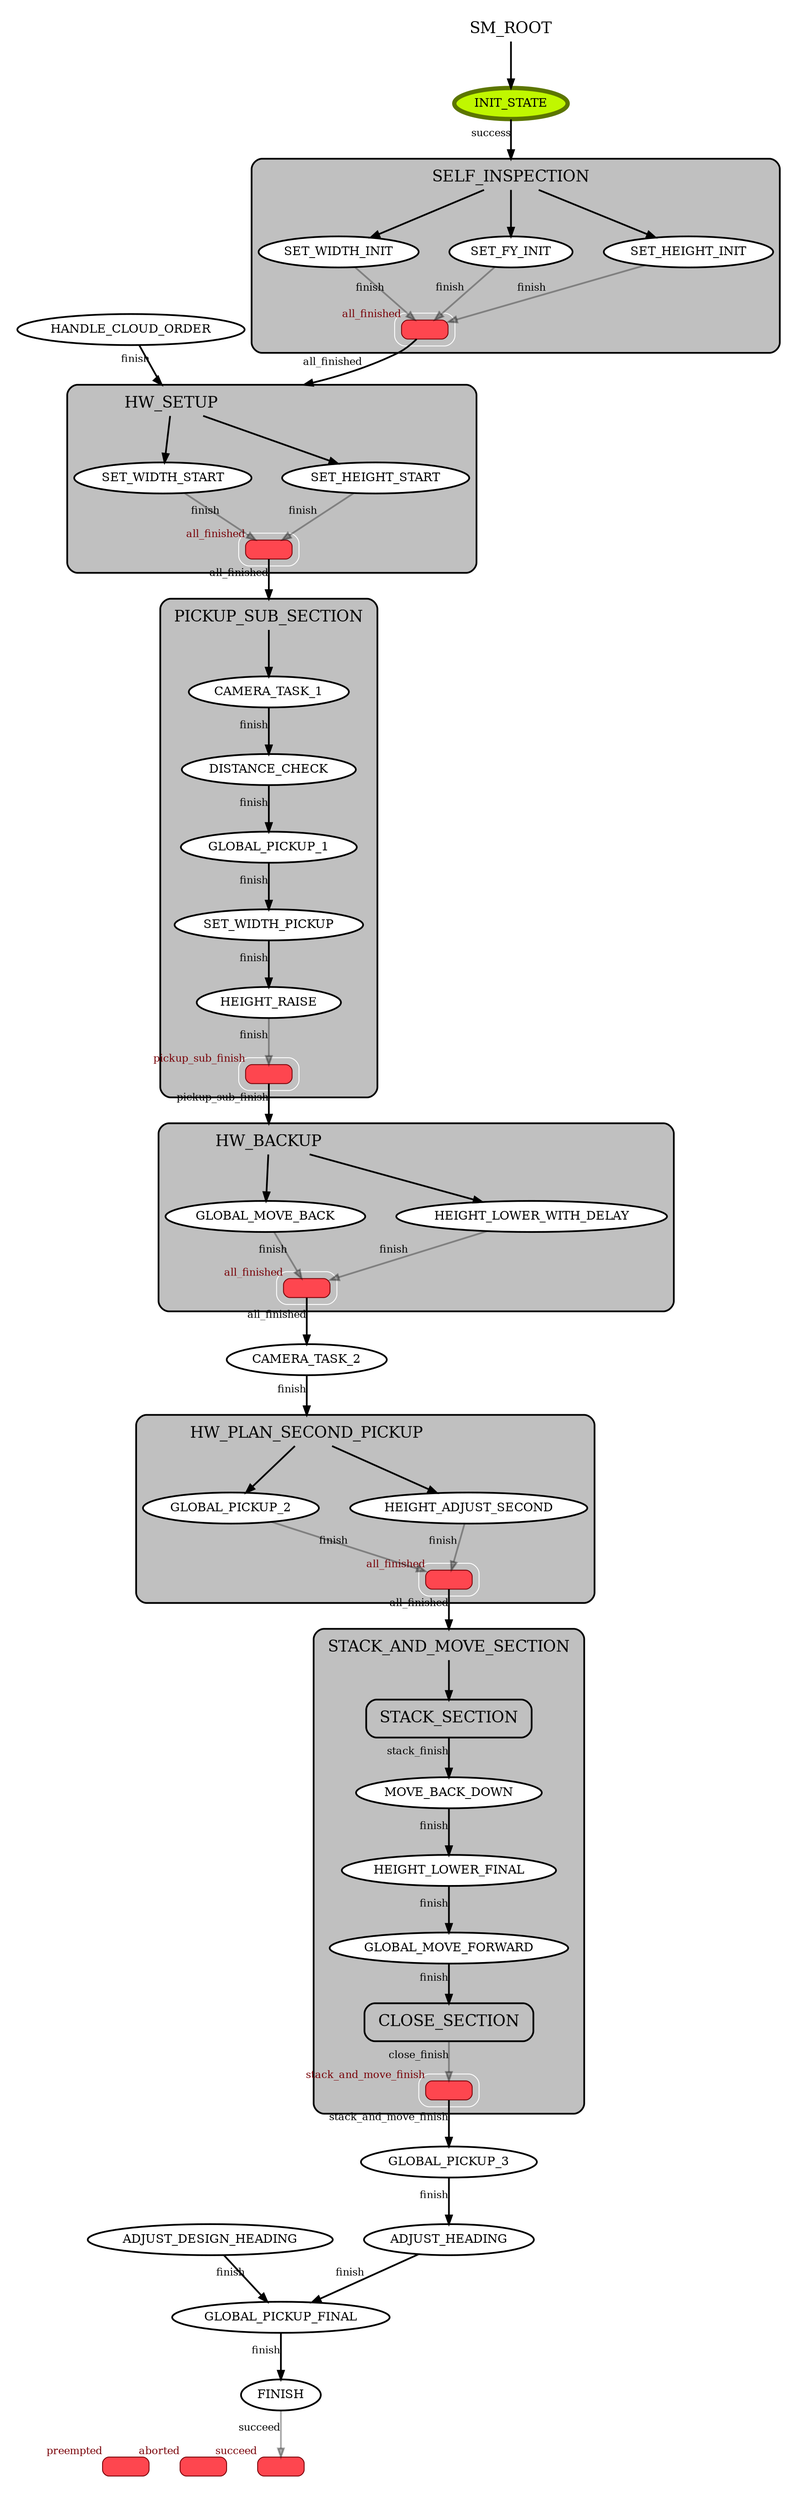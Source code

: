 digraph {
	compound=true;outputmode=nodesfirst;labeljust=l;nodesep=0.5;minlen=2;mclimit=5;clusterrank=local;ranksep=0.75;ordering="";
subgraph "cluster_/SM_ROOT" {
"color"="#00000000";
"fillcolor"="#0000000F";
"/SM_ROOT/__proxy__"  ["URL"="/SM_ROOT", "shape"="plaintext", "color"="gray", "fontsize"="18", "fontweight"="18", "rank"="min", "height"="0.01", "label"="SM_ROOT"];
subgraph "cluster_/SM_ROOT/__outcomes__" {
"style"="rounded,filled";
"rank"="sink";
"color"="#FFFFFFFF";
"fillcolor"="#FFFFFF00";
"/SM_ROOT:succeed"  ["shape"="box", "height"="0.3", "style"="filled,rounded", "fontsize"="12", "fillcolor"="#FE464f", "color"="#780006", "fontcolor"="#780006", "label"="", "xlabel"="succeed", "URL"="/SM_ROOT:succeed"];
"/SM_ROOT:aborted"  ["shape"="box", "height"="0.3", "style"="filled,rounded", "fontsize"="12", "fillcolor"="#FE464f", "color"="#780006", "fontcolor"="#780006", "label"="", "xlabel"="aborted", "URL"="/SM_ROOT:aborted"];
"/SM_ROOT:preempted"  ["shape"="box", "height"="0.3", "style"="filled,rounded", "fontsize"="12", "fillcolor"="#FE464f", "color"="#780006", "fontcolor"="#780006", "label"="", "xlabel"="preempted", "URL"="/SM_ROOT:preempted"];
}
"/SM_ROOT/INIT_STATE"  ["style"="filled,setlinewidth(5)", "color"="#5C7600FF", "fillcolor"="#C0F700FF", "label"="INIT_STATE", "URL"="/SM_ROOT/INIT_STATE"];
subgraph "cluster_/SM_ROOT/SELF_INSPECTION" {
"style"="filled,setlinewidth(2),rounded";
"color"="#000000FF";
"fillcolor"="gray";
"/SM_ROOT/SELF_INSPECTION/__proxy__"  ["URL"="/SM_ROOT/SELF_INSPECTION", "shape"="plaintext", "color"="gray", "fontsize"="18", "fontweight"="18", "rank"="min", "height"="0.01", "label"="SELF_INSPECTION"];
subgraph "cluster_/SM_ROOT/SELF_INSPECTION/__outcomes__" {
"style"="rounded,filled";
"rank"="sink";
"color"="#FFFFFFFF";
"fillcolor"="#FFFFFF00";
"/SM_ROOT/SELF_INSPECTION:all_finished"  ["shape"="box", "height"="0.3", "style"="filled,rounded", "fontsize"="12", "fillcolor"="#FE464f", "color"="#780006", "fontcolor"="#780006", "label"="", "xlabel"="all_finished", "URL"="/SM_ROOT/SELF_INSPECTION:all_finished"];
}
"/SM_ROOT/SELF_INSPECTION/SET_WIDTH_INIT"  ["style"="filled,setlinewidth(2)", "color"="#000000FF", "fillcolor"="#FFFFFFFF", "label"="SET_WIDTH_INIT", "URL"="/SM_ROOT/SELF_INSPECTION/SET_WIDTH_INIT"];
"/SM_ROOT/SELF_INSPECTION/SET_FY_INIT"  ["style"="filled,setlinewidth(2)", "color"="#000000FF", "fillcolor"="#FFFFFFFF", "label"="SET_FY_INIT", "URL"="/SM_ROOT/SELF_INSPECTION/SET_FY_INIT"];
"/SM_ROOT/SELF_INSPECTION/SET_HEIGHT_INIT"  ["style"="filled,setlinewidth(2)", "color"="#000000FF", "fillcolor"="#FFFFFFFF", "label"="SET_HEIGHT_INIT", "URL"="/SM_ROOT/SELF_INSPECTION/SET_HEIGHT_INIT"];
"/SM_ROOT/SELF_INSPECTION/SET_WIDTH_INIT" -> "/SM_ROOT/SELF_INSPECTION:all_finished"  ["URL"="/SM_ROOT/SELF_INSPECTION/SET_WIDTH_INIT:finish:/SM_ROOT/SELF_INSPECTION/all_finished", "fontsize"="12", "label"="", "xlabel"="finish", "style"="setlinewidth(2)", "color"="#00000055"];
"/SM_ROOT/SELF_INSPECTION/SET_FY_INIT" -> "/SM_ROOT/SELF_INSPECTION:all_finished"  ["URL"="/SM_ROOT/SELF_INSPECTION/SET_FY_INIT:finish:/SM_ROOT/SELF_INSPECTION/all_finished", "fontsize"="12", "label"="", "xlabel"="finish", "style"="setlinewidth(2)", "color"="#00000055"];
"/SM_ROOT/SELF_INSPECTION/SET_HEIGHT_INIT" -> "/SM_ROOT/SELF_INSPECTION:all_finished"  ["URL"="/SM_ROOT/SELF_INSPECTION/SET_HEIGHT_INIT:finish:/SM_ROOT/SELF_INSPECTION/all_finished", "fontsize"="12", "label"="", "xlabel"="finish", "style"="setlinewidth(2)", "color"="#00000055"];
"/SM_ROOT/SELF_INSPECTION/__proxy__" -> "/SM_ROOT/SELF_INSPECTION/SET_WIDTH_INIT"  ["URL"="/SM_ROOT/SELF_INSPECTION/__proxy__::/SM_ROOT/SELF_INSPECTION/SET_WIDTH_INIT", "fontsize"="12", "label"="", "xlabel"="", "style"="setlinewidth(2)"];
"/SM_ROOT/SELF_INSPECTION/__proxy__" -> "/SM_ROOT/SELF_INSPECTION/SET_FY_INIT"  ["URL"="/SM_ROOT/SELF_INSPECTION/__proxy__::/SM_ROOT/SELF_INSPECTION/SET_FY_INIT", "fontsize"="12", "label"="", "xlabel"="", "style"="setlinewidth(2)"];
"/SM_ROOT/SELF_INSPECTION/__proxy__" -> "/SM_ROOT/SELF_INSPECTION/SET_HEIGHT_INIT"  ["URL"="/SM_ROOT/SELF_INSPECTION/__proxy__::/SM_ROOT/SELF_INSPECTION/SET_HEIGHT_INIT", "fontsize"="12", "label"="", "xlabel"="", "style"="setlinewidth(2)"];
}
"/SM_ROOT/HANDLE_CLOUD_ORDER"  ["style"="filled,setlinewidth(2)", "color"="#000000FF", "fillcolor"="#FFFFFFFF", "label"="HANDLE_CLOUD_ORDER", "URL"="/SM_ROOT/HANDLE_CLOUD_ORDER"];
subgraph "cluster_/SM_ROOT/HW_SETUP" {
"style"="filled,setlinewidth(2),rounded";
"color"="#000000FF";
"fillcolor"="gray";
"/SM_ROOT/HW_SETUP/__proxy__"  ["URL"="/SM_ROOT/HW_SETUP", "shape"="plaintext", "color"="gray", "fontsize"="18", "fontweight"="18", "rank"="min", "height"="0.01", "label"="HW_SETUP"];
subgraph "cluster_/SM_ROOT/HW_SETUP/__outcomes__" {
"style"="rounded,filled";
"rank"="sink";
"color"="#FFFFFFFF";
"fillcolor"="#FFFFFF00";
"/SM_ROOT/HW_SETUP:all_finished"  ["shape"="box", "height"="0.3", "style"="filled,rounded", "fontsize"="12", "fillcolor"="#FE464f", "color"="#780006", "fontcolor"="#780006", "label"="", "xlabel"="all_finished", "URL"="/SM_ROOT/HW_SETUP:all_finished"];
}
"/SM_ROOT/HW_SETUP/SET_WIDTH_START"  ["style"="filled,setlinewidth(2)", "color"="#000000FF", "fillcolor"="#FFFFFFFF", "label"="SET_WIDTH_START", "URL"="/SM_ROOT/HW_SETUP/SET_WIDTH_START"];
"/SM_ROOT/HW_SETUP/SET_HEIGHT_START"  ["style"="filled,setlinewidth(2)", "color"="#000000FF", "fillcolor"="#FFFFFFFF", "label"="SET_HEIGHT_START", "URL"="/SM_ROOT/HW_SETUP/SET_HEIGHT_START"];
"/SM_ROOT/HW_SETUP/SET_WIDTH_START" -> "/SM_ROOT/HW_SETUP:all_finished"  ["URL"="/SM_ROOT/HW_SETUP/SET_WIDTH_START:finish:/SM_ROOT/HW_SETUP/all_finished", "fontsize"="12", "label"="", "xlabel"="finish", "style"="setlinewidth(2)", "color"="#00000055"];
"/SM_ROOT/HW_SETUP/SET_HEIGHT_START" -> "/SM_ROOT/HW_SETUP:all_finished"  ["URL"="/SM_ROOT/HW_SETUP/SET_HEIGHT_START:finish:/SM_ROOT/HW_SETUP/all_finished", "fontsize"="12", "label"="", "xlabel"="finish", "style"="setlinewidth(2)", "color"="#00000055"];
"/SM_ROOT/HW_SETUP/__proxy__" -> "/SM_ROOT/HW_SETUP/SET_WIDTH_START"  ["URL"="/SM_ROOT/HW_SETUP/__proxy__::/SM_ROOT/HW_SETUP/SET_WIDTH_START", "fontsize"="12", "label"="", "xlabel"="", "style"="setlinewidth(2)"];
"/SM_ROOT/HW_SETUP/__proxy__" -> "/SM_ROOT/HW_SETUP/SET_HEIGHT_START"  ["URL"="/SM_ROOT/HW_SETUP/__proxy__::/SM_ROOT/HW_SETUP/SET_HEIGHT_START", "fontsize"="12", "label"="", "xlabel"="", "style"="setlinewidth(2)"];
}
subgraph "cluster_/SM_ROOT/PICKUP_SUB_SECTION" {
"style"="filled,setlinewidth(2),rounded";
"color"="#000000FF";
"fillcolor"="gray";
"/SM_ROOT/PICKUP_SUB_SECTION/__proxy__"  ["URL"="/SM_ROOT/PICKUP_SUB_SECTION", "shape"="plaintext", "color"="gray", "fontsize"="18", "fontweight"="18", "rank"="min", "height"="0.01", "label"="PICKUP_SUB_SECTION"];
subgraph "cluster_/SM_ROOT/PICKUP_SUB_SECTION/__outcomes__" {
"style"="rounded,filled";
"rank"="sink";
"color"="#FFFFFFFF";
"fillcolor"="#FFFFFF00";
"/SM_ROOT/PICKUP_SUB_SECTION:pickup_sub_finish"  ["shape"="box", "height"="0.3", "style"="filled,rounded", "fontsize"="12", "fillcolor"="#FE464f", "color"="#780006", "fontcolor"="#780006", "label"="", "xlabel"="pickup_sub_finish", "URL"="/SM_ROOT/PICKUP_SUB_SECTION:pickup_sub_finish"];
}
"/SM_ROOT/PICKUP_SUB_SECTION/CAMERA_TASK_1"  ["style"="filled,setlinewidth(2)", "color"="#000000FF", "fillcolor"="#FFFFFFFF", "label"="CAMERA_TASK_1", "URL"="/SM_ROOT/PICKUP_SUB_SECTION/CAMERA_TASK_1"];
"/SM_ROOT/PICKUP_SUB_SECTION/DISTANCE_CHECK"  ["style"="filled,setlinewidth(2)", "color"="#000000FF", "fillcolor"="#FFFFFFFF", "label"="DISTANCE_CHECK", "URL"="/SM_ROOT/PICKUP_SUB_SECTION/DISTANCE_CHECK"];
"/SM_ROOT/PICKUP_SUB_SECTION/GLOBAL_PICKUP_1"  ["style"="filled,setlinewidth(2)", "color"="#000000FF", "fillcolor"="#FFFFFFFF", "label"="GLOBAL_PICKUP_1", "URL"="/SM_ROOT/PICKUP_SUB_SECTION/GLOBAL_PICKUP_1"];
"/SM_ROOT/PICKUP_SUB_SECTION/SET_WIDTH_PICKUP"  ["style"="filled,setlinewidth(2)", "color"="#000000FF", "fillcolor"="#FFFFFFFF", "label"="SET_WIDTH_PICKUP", "URL"="/SM_ROOT/PICKUP_SUB_SECTION/SET_WIDTH_PICKUP"];
"/SM_ROOT/PICKUP_SUB_SECTION/HEIGHT_RAISE"  ["style"="filled,setlinewidth(2)", "color"="#000000FF", "fillcolor"="#FFFFFFFF", "label"="HEIGHT_RAISE", "URL"="/SM_ROOT/PICKUP_SUB_SECTION/HEIGHT_RAISE"];
"/SM_ROOT/PICKUP_SUB_SECTION/CAMERA_TASK_1" -> "/SM_ROOT/PICKUP_SUB_SECTION/DISTANCE_CHECK"  ["URL"="/SM_ROOT/PICKUP_SUB_SECTION/CAMERA_TASK_1:finish:/SM_ROOT/PICKUP_SUB_SECTION/DISTANCE_CHECK", "fontsize"="12", "label"="", "xlabel"="finish", "style"="setlinewidth(2)"];
"/SM_ROOT/PICKUP_SUB_SECTION/DISTANCE_CHECK" -> "/SM_ROOT/PICKUP_SUB_SECTION/GLOBAL_PICKUP_1"  ["URL"="/SM_ROOT/PICKUP_SUB_SECTION/DISTANCE_CHECK:finish:/SM_ROOT/PICKUP_SUB_SECTION/GLOBAL_PICKUP_1", "fontsize"="12", "label"="", "xlabel"="finish", "style"="setlinewidth(2)"];
"/SM_ROOT/PICKUP_SUB_SECTION/GLOBAL_PICKUP_1" -> "/SM_ROOT/PICKUP_SUB_SECTION/SET_WIDTH_PICKUP"  ["URL"="/SM_ROOT/PICKUP_SUB_SECTION/GLOBAL_PICKUP_1:finish:/SM_ROOT/PICKUP_SUB_SECTION/SET_WIDTH_PICKUP", "fontsize"="12", "label"="", "xlabel"="finish", "style"="setlinewidth(2)"];
"/SM_ROOT/PICKUP_SUB_SECTION/SET_WIDTH_PICKUP" -> "/SM_ROOT/PICKUP_SUB_SECTION/HEIGHT_RAISE"  ["URL"="/SM_ROOT/PICKUP_SUB_SECTION/SET_WIDTH_PICKUP:finish:/SM_ROOT/PICKUP_SUB_SECTION/HEIGHT_RAISE", "fontsize"="12", "label"="", "xlabel"="finish", "style"="setlinewidth(2)"];
"/SM_ROOT/PICKUP_SUB_SECTION/HEIGHT_RAISE" -> "/SM_ROOT/PICKUP_SUB_SECTION:pickup_sub_finish"  ["URL"="/SM_ROOT/PICKUP_SUB_SECTION/HEIGHT_RAISE:finish:/SM_ROOT/PICKUP_SUB_SECTION/pickup_sub_finish", "fontsize"="12", "label"="", "xlabel"="finish", "style"="setlinewidth(2)", "color"="#00000055"];
"/SM_ROOT/PICKUP_SUB_SECTION/__proxy__" -> "/SM_ROOT/PICKUP_SUB_SECTION/CAMERA_TASK_1"  ["URL"="/SM_ROOT/PICKUP_SUB_SECTION/__proxy__::/SM_ROOT/PICKUP_SUB_SECTION/CAMERA_TASK_1", "fontsize"="12", "label"="", "xlabel"="", "style"="setlinewidth(2)"];
}
subgraph "cluster_/SM_ROOT/HW_BACKUP" {
"style"="filled,setlinewidth(2),rounded";
"color"="#000000FF";
"fillcolor"="gray";
"/SM_ROOT/HW_BACKUP/__proxy__"  ["URL"="/SM_ROOT/HW_BACKUP", "shape"="plaintext", "color"="gray", "fontsize"="18", "fontweight"="18", "rank"="min", "height"="0.01", "label"="HW_BACKUP"];
subgraph "cluster_/SM_ROOT/HW_BACKUP/__outcomes__" {
"style"="rounded,filled";
"rank"="sink";
"color"="#FFFFFFFF";
"fillcolor"="#FFFFFF00";
"/SM_ROOT/HW_BACKUP:all_finished"  ["shape"="box", "height"="0.3", "style"="filled,rounded", "fontsize"="12", "fillcolor"="#FE464f", "color"="#780006", "fontcolor"="#780006", "label"="", "xlabel"="all_finished", "URL"="/SM_ROOT/HW_BACKUP:all_finished"];
}
"/SM_ROOT/HW_BACKUP/GLOBAL_MOVE_BACK"  ["style"="filled,setlinewidth(2)", "color"="#000000FF", "fillcolor"="#FFFFFFFF", "label"="GLOBAL_MOVE_BACK", "URL"="/SM_ROOT/HW_BACKUP/GLOBAL_MOVE_BACK"];
"/SM_ROOT/HW_BACKUP/HEIGHT_LOWER_WITH_DELAY"  ["style"="filled,setlinewidth(2)", "color"="#000000FF", "fillcolor"="#FFFFFFFF", "label"="HEIGHT_LOWER_WITH_DELAY", "URL"="/SM_ROOT/HW_BACKUP/HEIGHT_LOWER_WITH_DELAY"];
"/SM_ROOT/HW_BACKUP/GLOBAL_MOVE_BACK" -> "/SM_ROOT/HW_BACKUP:all_finished"  ["URL"="/SM_ROOT/HW_BACKUP/GLOBAL_MOVE_BACK:finish:/SM_ROOT/HW_BACKUP/all_finished", "fontsize"="12", "label"="", "xlabel"="finish", "style"="setlinewidth(2)", "color"="#00000055"];
"/SM_ROOT/HW_BACKUP/HEIGHT_LOWER_WITH_DELAY" -> "/SM_ROOT/HW_BACKUP:all_finished"  ["URL"="/SM_ROOT/HW_BACKUP/HEIGHT_LOWER_WITH_DELAY:finish:/SM_ROOT/HW_BACKUP/all_finished", "fontsize"="12", "label"="", "xlabel"="finish", "style"="setlinewidth(2)", "color"="#00000055"];
"/SM_ROOT/HW_BACKUP/__proxy__" -> "/SM_ROOT/HW_BACKUP/GLOBAL_MOVE_BACK"  ["URL"="/SM_ROOT/HW_BACKUP/__proxy__::/SM_ROOT/HW_BACKUP/GLOBAL_MOVE_BACK", "fontsize"="12", "label"="", "xlabel"="", "style"="setlinewidth(2)"];
"/SM_ROOT/HW_BACKUP/__proxy__" -> "/SM_ROOT/HW_BACKUP/HEIGHT_LOWER_WITH_DELAY"  ["URL"="/SM_ROOT/HW_BACKUP/__proxy__::/SM_ROOT/HW_BACKUP/HEIGHT_LOWER_WITH_DELAY", "fontsize"="12", "label"="", "xlabel"="", "style"="setlinewidth(2)"];
}
"/SM_ROOT/CAMERA_TASK_2"  ["style"="filled,setlinewidth(2)", "color"="#000000FF", "fillcolor"="#FFFFFFFF", "label"="CAMERA_TASK_2", "URL"="/SM_ROOT/CAMERA_TASK_2"];
subgraph "cluster_/SM_ROOT/HW_PLAN_SECOND_PICKUP" {
"style"="filled,setlinewidth(2),rounded";
"color"="#000000FF";
"fillcolor"="gray";
"/SM_ROOT/HW_PLAN_SECOND_PICKUP/__proxy__"  ["URL"="/SM_ROOT/HW_PLAN_SECOND_PICKUP", "shape"="plaintext", "color"="gray", "fontsize"="18", "fontweight"="18", "rank"="min", "height"="0.01", "label"="HW_PLAN_SECOND_PICKUP"];
subgraph "cluster_/SM_ROOT/HW_PLAN_SECOND_PICKUP/__outcomes__" {
"style"="rounded,filled";
"rank"="sink";
"color"="#FFFFFFFF";
"fillcolor"="#FFFFFF00";
"/SM_ROOT/HW_PLAN_SECOND_PICKUP:all_finished"  ["shape"="box", "height"="0.3", "style"="filled,rounded", "fontsize"="12", "fillcolor"="#FE464f", "color"="#780006", "fontcolor"="#780006", "label"="", "xlabel"="all_finished", "URL"="/SM_ROOT/HW_PLAN_SECOND_PICKUP:all_finished"];
}
"/SM_ROOT/HW_PLAN_SECOND_PICKUP/GLOBAL_PICKUP_2"  ["style"="filled,setlinewidth(2)", "color"="#000000FF", "fillcolor"="#FFFFFFFF", "label"="GLOBAL_PICKUP_2", "URL"="/SM_ROOT/HW_PLAN_SECOND_PICKUP/GLOBAL_PICKUP_2"];
"/SM_ROOT/HW_PLAN_SECOND_PICKUP/HEIGHT_ADJUST_SECOND"  ["style"="filled,setlinewidth(2)", "color"="#000000FF", "fillcolor"="#FFFFFFFF", "label"="HEIGHT_ADJUST_SECOND", "URL"="/SM_ROOT/HW_PLAN_SECOND_PICKUP/HEIGHT_ADJUST_SECOND"];
"/SM_ROOT/HW_PLAN_SECOND_PICKUP/GLOBAL_PICKUP_2" -> "/SM_ROOT/HW_PLAN_SECOND_PICKUP:all_finished"  ["URL"="/SM_ROOT/HW_PLAN_SECOND_PICKUP/GLOBAL_PICKUP_2:finish:/SM_ROOT/HW_PLAN_SECOND_PICKUP/all_finished", "fontsize"="12", "label"="", "xlabel"="finish", "style"="setlinewidth(2)", "color"="#00000055"];
"/SM_ROOT/HW_PLAN_SECOND_PICKUP/HEIGHT_ADJUST_SECOND" -> "/SM_ROOT/HW_PLAN_SECOND_PICKUP:all_finished"  ["URL"="/SM_ROOT/HW_PLAN_SECOND_PICKUP/HEIGHT_ADJUST_SECOND:finish:/SM_ROOT/HW_PLAN_SECOND_PICKUP/all_finished", "fontsize"="12", "label"="", "xlabel"="finish", "style"="setlinewidth(2)", "color"="#00000055"];
"/SM_ROOT/HW_PLAN_SECOND_PICKUP/__proxy__" -> "/SM_ROOT/HW_PLAN_SECOND_PICKUP/GLOBAL_PICKUP_2"  ["URL"="/SM_ROOT/HW_PLAN_SECOND_PICKUP/__proxy__::/SM_ROOT/HW_PLAN_SECOND_PICKUP/GLOBAL_PICKUP_2", "fontsize"="12", "label"="", "xlabel"="", "style"="setlinewidth(2)"];
"/SM_ROOT/HW_PLAN_SECOND_PICKUP/__proxy__" -> "/SM_ROOT/HW_PLAN_SECOND_PICKUP/HEIGHT_ADJUST_SECOND"  ["URL"="/SM_ROOT/HW_PLAN_SECOND_PICKUP/__proxy__::/SM_ROOT/HW_PLAN_SECOND_PICKUP/HEIGHT_ADJUST_SECOND", "fontsize"="12", "label"="", "xlabel"="", "style"="setlinewidth(2)"];
}
subgraph "cluster_/SM_ROOT/STACK_AND_MOVE_SECTION" {
"style"="filled,setlinewidth(2),rounded";
"color"="#000000FF";
"fillcolor"="gray";
"/SM_ROOT/STACK_AND_MOVE_SECTION/__proxy__"  ["URL"="/SM_ROOT/STACK_AND_MOVE_SECTION", "shape"="plaintext", "color"="gray", "fontsize"="18", "fontweight"="18", "rank"="min", "height"="0.01", "label"="STACK_AND_MOVE_SECTION"];
subgraph "cluster_/SM_ROOT/STACK_AND_MOVE_SECTION/__outcomes__" {
"style"="rounded,filled";
"rank"="sink";
"color"="#FFFFFFFF";
"fillcolor"="#FFFFFF00";
"/SM_ROOT/STACK_AND_MOVE_SECTION:stack_and_move_finish"  ["shape"="box", "height"="0.3", "style"="filled,rounded", "fontsize"="12", "fillcolor"="#FE464f", "color"="#780006", "fontcolor"="#780006", "label"="", "xlabel"="stack_and_move_finish", "URL"="/SM_ROOT/STACK_AND_MOVE_SECTION:stack_and_move_finish"];
}
subgraph "cluster_/SM_ROOT/STACK_AND_MOVE_SECTION/STACK_SECTION" {
"style"="filled,setlinewidth(2),rounded";
"color"="#000000FF";
"fillcolor"="gray";
"/SM_ROOT/STACK_AND_MOVE_SECTION/STACK_SECTION/__proxy__"  ["URL"="/SM_ROOT/STACK_AND_MOVE_SECTION/STACK_SECTION", "shape"="plaintext", "color"="gray", "fontsize"="18", "fontweight"="18", "rank"="min", "height"="0.01", "label"="STACK_SECTION"];
}
"/SM_ROOT/STACK_AND_MOVE_SECTION/MOVE_BACK_DOWN"  ["style"="filled,setlinewidth(2)", "color"="#000000FF", "fillcolor"="#FFFFFFFF", "label"="MOVE_BACK_DOWN", "URL"="/SM_ROOT/STACK_AND_MOVE_SECTION/MOVE_BACK_DOWN"];
"/SM_ROOT/STACK_AND_MOVE_SECTION/HEIGHT_LOWER_FINAL"  ["style"="filled,setlinewidth(2)", "color"="#000000FF", "fillcolor"="#FFFFFFFF", "label"="HEIGHT_LOWER_FINAL", "URL"="/SM_ROOT/STACK_AND_MOVE_SECTION/HEIGHT_LOWER_FINAL"];
"/SM_ROOT/STACK_AND_MOVE_SECTION/GLOBAL_MOVE_FORWARD"  ["style"="filled,setlinewidth(2)", "color"="#000000FF", "fillcolor"="#FFFFFFFF", "label"="GLOBAL_MOVE_FORWARD", "URL"="/SM_ROOT/STACK_AND_MOVE_SECTION/GLOBAL_MOVE_FORWARD"];
subgraph "cluster_/SM_ROOT/STACK_AND_MOVE_SECTION/CLOSE_SECTION" {
"style"="filled,setlinewidth(2),rounded";
"color"="#000000FF";
"fillcolor"="gray";
"/SM_ROOT/STACK_AND_MOVE_SECTION/CLOSE_SECTION/__proxy__"  ["URL"="/SM_ROOT/STACK_AND_MOVE_SECTION/CLOSE_SECTION", "shape"="plaintext", "color"="gray", "fontsize"="18", "fontweight"="18", "rank"="min", "height"="0.01", "label"="CLOSE_SECTION"];
}
"/SM_ROOT/STACK_AND_MOVE_SECTION/STACK_SECTION/__proxy__" -> "/SM_ROOT/STACK_AND_MOVE_SECTION/MOVE_BACK_DOWN"  ["URL"="/SM_ROOT/STACK_AND_MOVE_SECTION/STACK_SECTION:stack_finish:/SM_ROOT/STACK_AND_MOVE_SECTION/MOVE_BACK_DOWN", "fontsize"="12", "label"="", "xlabel"="stack_finish", "style"="setlinewidth(2)", "ltail"="cluster_/SM_ROOT/STACK_AND_MOVE_SECTION/STACK_SECTION"];
"/SM_ROOT/STACK_AND_MOVE_SECTION/MOVE_BACK_DOWN" -> "/SM_ROOT/STACK_AND_MOVE_SECTION/HEIGHT_LOWER_FINAL"  ["URL"="/SM_ROOT/STACK_AND_MOVE_SECTION/MOVE_BACK_DOWN:finish:/SM_ROOT/STACK_AND_MOVE_SECTION/HEIGHT_LOWER_FINAL", "fontsize"="12", "label"="", "xlabel"="finish", "style"="setlinewidth(2)"];
"/SM_ROOT/STACK_AND_MOVE_SECTION/HEIGHT_LOWER_FINAL" -> "/SM_ROOT/STACK_AND_MOVE_SECTION/GLOBAL_MOVE_FORWARD"  ["URL"="/SM_ROOT/STACK_AND_MOVE_SECTION/HEIGHT_LOWER_FINAL:finish:/SM_ROOT/STACK_AND_MOVE_SECTION/GLOBAL_MOVE_FORWARD", "fontsize"="12", "label"="", "xlabel"="finish", "style"="setlinewidth(2)"];
"/SM_ROOT/STACK_AND_MOVE_SECTION/GLOBAL_MOVE_FORWARD" -> "/SM_ROOT/STACK_AND_MOVE_SECTION/CLOSE_SECTION/__proxy__"  ["URL"="/SM_ROOT/STACK_AND_MOVE_SECTION/GLOBAL_MOVE_FORWARD:finish:/SM_ROOT/STACK_AND_MOVE_SECTION/CLOSE_SECTION", "fontsize"="12", "label"="", "xlabel"="finish", "style"="setlinewidth(2)", "lhead"="cluster_/SM_ROOT/STACK_AND_MOVE_SECTION/CLOSE_SECTION"];
"/SM_ROOT/STACK_AND_MOVE_SECTION/CLOSE_SECTION/__proxy__" -> "/SM_ROOT/STACK_AND_MOVE_SECTION:stack_and_move_finish"  ["URL"="/SM_ROOT/STACK_AND_MOVE_SECTION/CLOSE_SECTION:close_finish:/SM_ROOT/STACK_AND_MOVE_SECTION/stack_and_move_finish", "fontsize"="12", "label"="", "xlabel"="close_finish", "style"="setlinewidth(2)", "ltail"="cluster_/SM_ROOT/STACK_AND_MOVE_SECTION/CLOSE_SECTION", "color"="#00000055"];
"/SM_ROOT/STACK_AND_MOVE_SECTION/__proxy__" -> "/SM_ROOT/STACK_AND_MOVE_SECTION/STACK_SECTION/__proxy__"  ["URL"="/SM_ROOT/STACK_AND_MOVE_SECTION/__proxy__::/SM_ROOT/STACK_AND_MOVE_SECTION/STACK_SECTION", "fontsize"="12", "label"="", "xlabel"="", "style"="setlinewidth(2)", "lhead"="cluster_/SM_ROOT/STACK_AND_MOVE_SECTION/STACK_SECTION"];
}
"/SM_ROOT/GLOBAL_PICKUP_3"  ["style"="filled,setlinewidth(2)", "color"="#000000FF", "fillcolor"="#FFFFFFFF", "label"="GLOBAL_PICKUP_3", "URL"="/SM_ROOT/GLOBAL_PICKUP_3"];
"/SM_ROOT/ADJUST_HEADING"  ["style"="filled,setlinewidth(2)", "color"="#000000FF", "fillcolor"="#FFFFFFFF", "label"="ADJUST_HEADING", "URL"="/SM_ROOT/ADJUST_HEADING"];
"/SM_ROOT/ADJUST_DESIGN_HEADING"  ["style"="filled,setlinewidth(2)", "color"="#000000FF", "fillcolor"="#FFFFFFFF", "label"="ADJUST_DESIGN_HEADING", "URL"="/SM_ROOT/ADJUST_DESIGN_HEADING"];
"/SM_ROOT/GLOBAL_PICKUP_FINAL"  ["style"="filled,setlinewidth(2)", "color"="#000000FF", "fillcolor"="#FFFFFFFF", "label"="GLOBAL_PICKUP_FINAL", "URL"="/SM_ROOT/GLOBAL_PICKUP_FINAL"];
"/SM_ROOT/FINISH"  ["style"="filled,setlinewidth(2)", "color"="#000000FF", "fillcolor"="#FFFFFFFF", "label"="FINISH", "URL"="/SM_ROOT/FINISH"];
"/SM_ROOT/INIT_STATE" -> "/SM_ROOT/SELF_INSPECTION/__proxy__"  ["URL"="/SM_ROOT/INIT_STATE:success:/SM_ROOT/SELF_INSPECTION", "fontsize"="12", "label"="", "xlabel"="success", "style"="setlinewidth(2)", "lhead"="cluster_/SM_ROOT/SELF_INSPECTION"];
"/SM_ROOT/SELF_INSPECTION:all_finished" -> "/SM_ROOT/HW_SETUP/__proxy__"  ["URL"="/SM_ROOT/SELF_INSPECTION:all_finished:/SM_ROOT/HW_SETUP", "fontsize"="12", "label"="", "xlabel"="all_finished", "style"="setlinewidth(2)", "lhead"="cluster_/SM_ROOT/HW_SETUP"];
"/SM_ROOT/HANDLE_CLOUD_ORDER" -> "/SM_ROOT/HW_SETUP/__proxy__"  ["URL"="/SM_ROOT/HANDLE_CLOUD_ORDER:finish:/SM_ROOT/HW_SETUP", "fontsize"="12", "label"="", "xlabel"="finish", "style"="setlinewidth(2)", "lhead"="cluster_/SM_ROOT/HW_SETUP"];
"/SM_ROOT/HW_SETUP:all_finished" -> "/SM_ROOT/PICKUP_SUB_SECTION/__proxy__"  ["URL"="/SM_ROOT/HW_SETUP:all_finished:/SM_ROOT/PICKUP_SUB_SECTION", "fontsize"="12", "label"="", "xlabel"="all_finished", "style"="setlinewidth(2)", "lhead"="cluster_/SM_ROOT/PICKUP_SUB_SECTION"];
"/SM_ROOT/PICKUP_SUB_SECTION:pickup_sub_finish" -> "/SM_ROOT/HW_BACKUP/__proxy__"  ["URL"="/SM_ROOT/PICKUP_SUB_SECTION:pickup_sub_finish:/SM_ROOT/HW_BACKUP", "fontsize"="12", "label"="", "xlabel"="pickup_sub_finish", "style"="setlinewidth(2)", "lhead"="cluster_/SM_ROOT/HW_BACKUP"];
"/SM_ROOT/HW_BACKUP:all_finished" -> "/SM_ROOT/CAMERA_TASK_2"  ["URL"="/SM_ROOT/HW_BACKUP:all_finished:/SM_ROOT/CAMERA_TASK_2", "fontsize"="12", "label"="", "xlabel"="all_finished", "style"="setlinewidth(2)"];
"/SM_ROOT/CAMERA_TASK_2" -> "/SM_ROOT/HW_PLAN_SECOND_PICKUP/__proxy__"  ["URL"="/SM_ROOT/CAMERA_TASK_2:finish:/SM_ROOT/HW_PLAN_SECOND_PICKUP", "fontsize"="12", "label"="", "xlabel"="finish", "style"="setlinewidth(2)", "lhead"="cluster_/SM_ROOT/HW_PLAN_SECOND_PICKUP"];
"/SM_ROOT/HW_PLAN_SECOND_PICKUP:all_finished" -> "/SM_ROOT/STACK_AND_MOVE_SECTION/__proxy__"  ["URL"="/SM_ROOT/HW_PLAN_SECOND_PICKUP:all_finished:/SM_ROOT/STACK_AND_MOVE_SECTION", "fontsize"="12", "label"="", "xlabel"="all_finished", "style"="setlinewidth(2)", "lhead"="cluster_/SM_ROOT/STACK_AND_MOVE_SECTION"];
"/SM_ROOT/STACK_AND_MOVE_SECTION:stack_and_move_finish" -> "/SM_ROOT/GLOBAL_PICKUP_3"  ["URL"="/SM_ROOT/STACK_AND_MOVE_SECTION:stack_and_move_finish:/SM_ROOT/GLOBAL_PICKUP_3", "fontsize"="12", "label"="", "xlabel"="stack_and_move_finish", "style"="setlinewidth(2)"];
"/SM_ROOT/GLOBAL_PICKUP_3" -> "/SM_ROOT/ADJUST_HEADING"  ["URL"="/SM_ROOT/GLOBAL_PICKUP_3:finish:/SM_ROOT/ADJUST_HEADING", "fontsize"="12", "label"="", "xlabel"="finish", "style"="setlinewidth(2)"];
"/SM_ROOT/ADJUST_HEADING" -> "/SM_ROOT/GLOBAL_PICKUP_FINAL"  ["URL"="/SM_ROOT/ADJUST_HEADING:finish:/SM_ROOT/GLOBAL_PICKUP_FINAL", "fontsize"="12", "label"="", "xlabel"="finish", "style"="setlinewidth(2)"];
"/SM_ROOT/ADJUST_DESIGN_HEADING" -> "/SM_ROOT/GLOBAL_PICKUP_FINAL"  ["URL"="/SM_ROOT/ADJUST_DESIGN_HEADING:finish:/SM_ROOT/GLOBAL_PICKUP_FINAL", "fontsize"="12", "label"="", "xlabel"="finish", "style"="setlinewidth(2)"];
"/SM_ROOT/GLOBAL_PICKUP_FINAL" -> "/SM_ROOT/FINISH"  ["URL"="/SM_ROOT/GLOBAL_PICKUP_FINAL:finish:/SM_ROOT/FINISH", "fontsize"="12", "label"="", "xlabel"="finish", "style"="setlinewidth(2)"];
"/SM_ROOT/FINISH" -> "/SM_ROOT:succeed"  ["URL"="/SM_ROOT/FINISH:succeed:/SM_ROOT/succeed", "fontsize"="12", "label"="", "xlabel"="succeed", "style"="setlinewidth(2)", "color"="#00000055"];
"/SM_ROOT/__proxy__" -> "/SM_ROOT/INIT_STATE"  ["URL"="/SM_ROOT/__proxy__::/SM_ROOT/INIT_STATE", "fontsize"="12", "label"="", "xlabel"="", "style"="setlinewidth(2)"];
}

}
